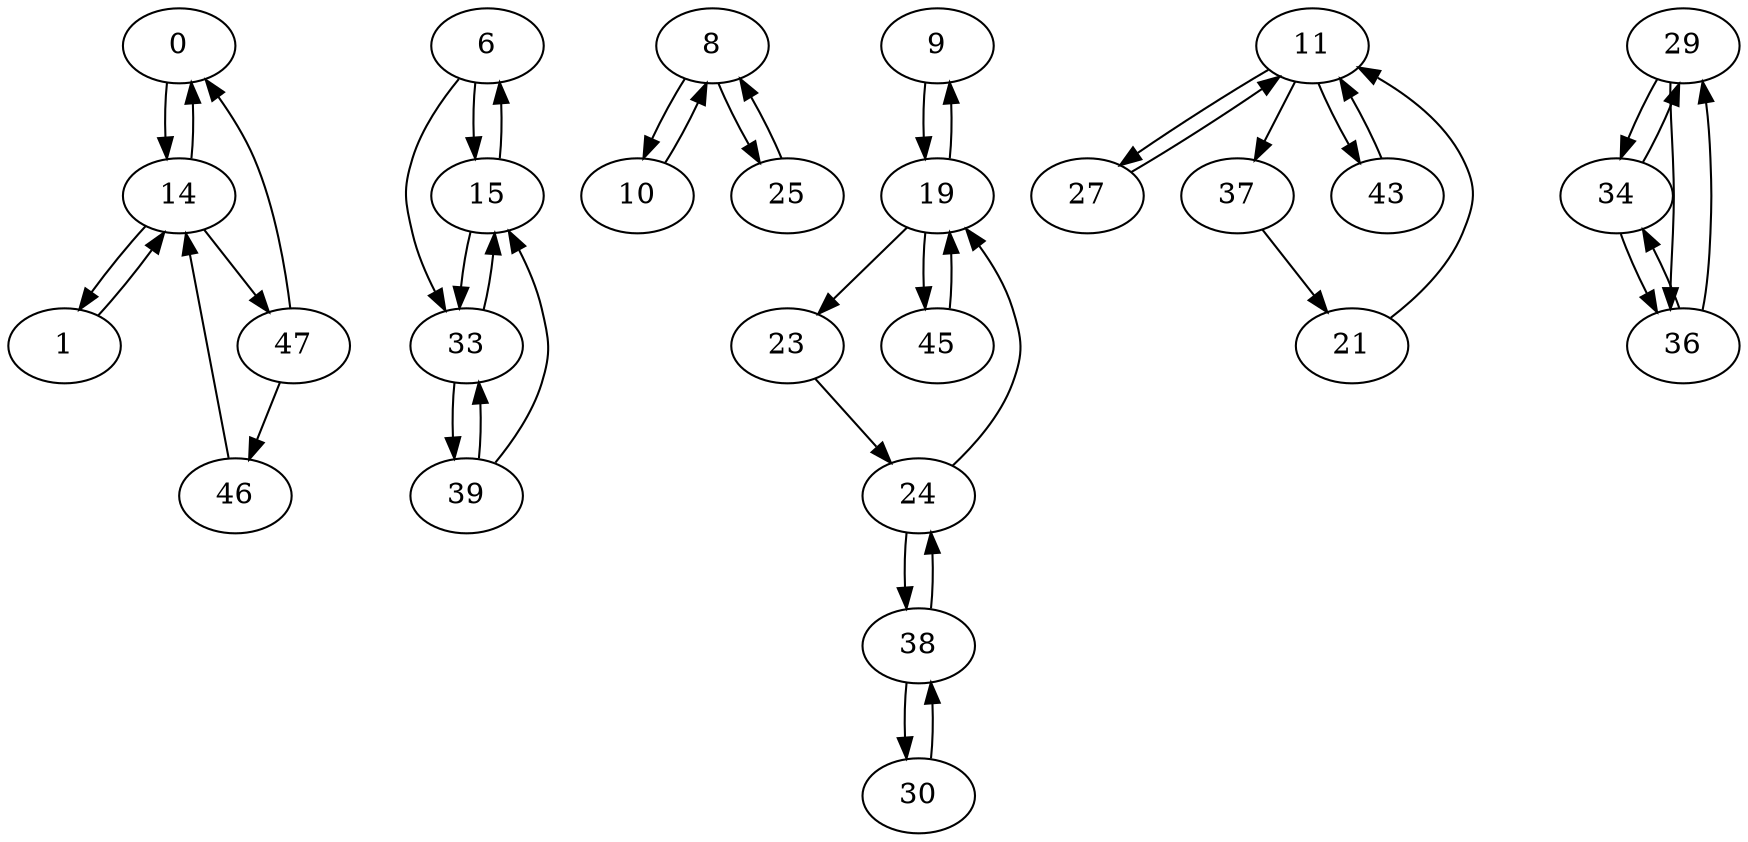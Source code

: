digraph G {
  0 -> 14;
  1 -> 14;
  6 -> 15;
  6 -> 33;
  8 -> 10;
  8 -> 25;
  9 -> 19;
  10 -> 8;
  11 -> 27;
  11 -> 37;
  11 -> 43;
  14 -> 0;
  14 -> 1;
  14 -> 47;
  15 -> 6;
  15 -> 33;
  19 -> 9;
  19 -> 23;
  19 -> 45;
  21 -> 11;
  23 -> 24;
  24 -> 19;
  24 -> 38;
  25 -> 8;
  27 -> 11;
  29 -> 34;
  29 -> 36;
  30 -> 38;
  33 -> 15;
  33 -> 39;
  34 -> 29;
  34 -> 36;
  36 -> 29;
  36 -> 34;
  37 -> 21;
  38 -> 24;
  38 -> 30;
  39 -> 15;
  39 -> 33;
  43 -> 11;
  45 -> 19;
  46 -> 14;
  47 -> 0;
  47 -> 46;
}